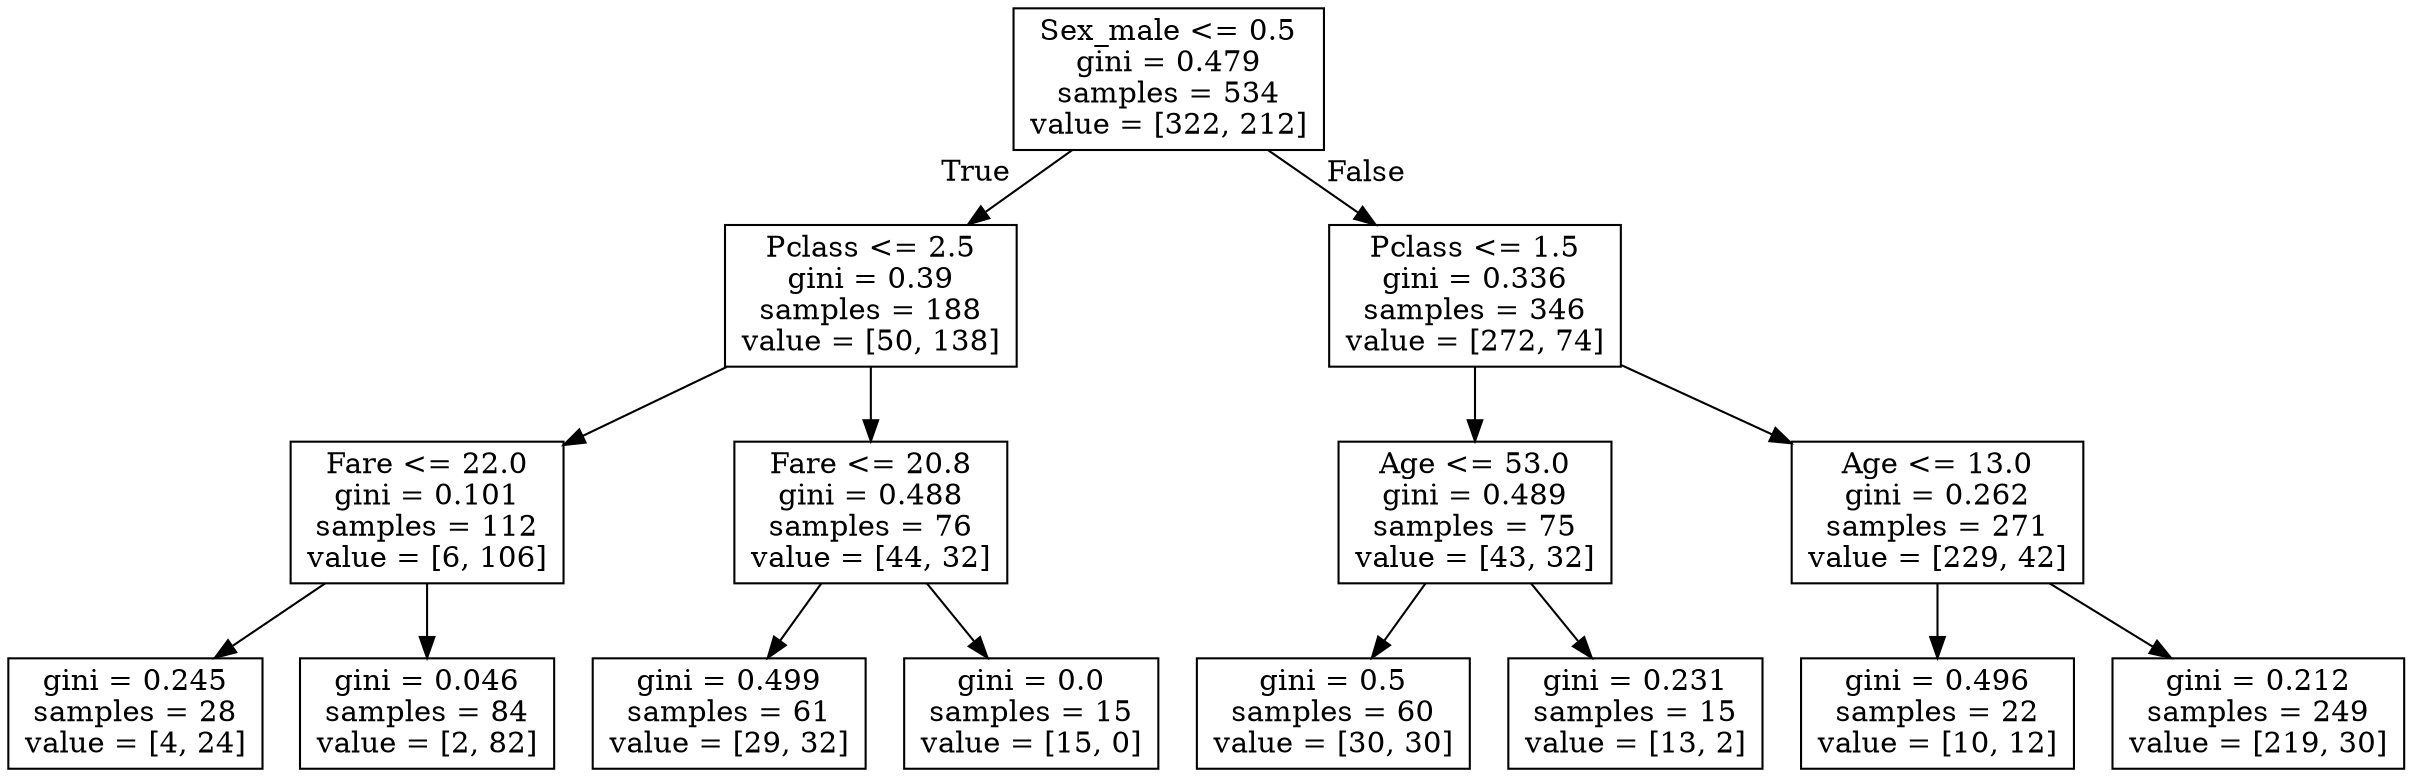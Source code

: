 digraph Tree {
node [shape=box] ;
0 [label="Sex_male <= 0.5\ngini = 0.479\nsamples = 534\nvalue = [322, 212]"] ;
1 [label="Pclass <= 2.5\ngini = 0.39\nsamples = 188\nvalue = [50, 138]"] ;
0 -> 1 [labeldistance=2.5, labelangle=45, headlabel="True"] ;
2 [label="Fare <= 22.0\ngini = 0.101\nsamples = 112\nvalue = [6, 106]"] ;
1 -> 2 ;
3 [label="gini = 0.245\nsamples = 28\nvalue = [4, 24]"] ;
2 -> 3 ;
4 [label="gini = 0.046\nsamples = 84\nvalue = [2, 82]"] ;
2 -> 4 ;
5 [label="Fare <= 20.8\ngini = 0.488\nsamples = 76\nvalue = [44, 32]"] ;
1 -> 5 ;
6 [label="gini = 0.499\nsamples = 61\nvalue = [29, 32]"] ;
5 -> 6 ;
7 [label="gini = 0.0\nsamples = 15\nvalue = [15, 0]"] ;
5 -> 7 ;
8 [label="Pclass <= 1.5\ngini = 0.336\nsamples = 346\nvalue = [272, 74]"] ;
0 -> 8 [labeldistance=2.5, labelangle=-45, headlabel="False"] ;
9 [label="Age <= 53.0\ngini = 0.489\nsamples = 75\nvalue = [43, 32]"] ;
8 -> 9 ;
10 [label="gini = 0.5\nsamples = 60\nvalue = [30, 30]"] ;
9 -> 10 ;
11 [label="gini = 0.231\nsamples = 15\nvalue = [13, 2]"] ;
9 -> 11 ;
12 [label="Age <= 13.0\ngini = 0.262\nsamples = 271\nvalue = [229, 42]"] ;
8 -> 12 ;
13 [label="gini = 0.496\nsamples = 22\nvalue = [10, 12]"] ;
12 -> 13 ;
14 [label="gini = 0.212\nsamples = 249\nvalue = [219, 30]"] ;
12 -> 14 ;
}